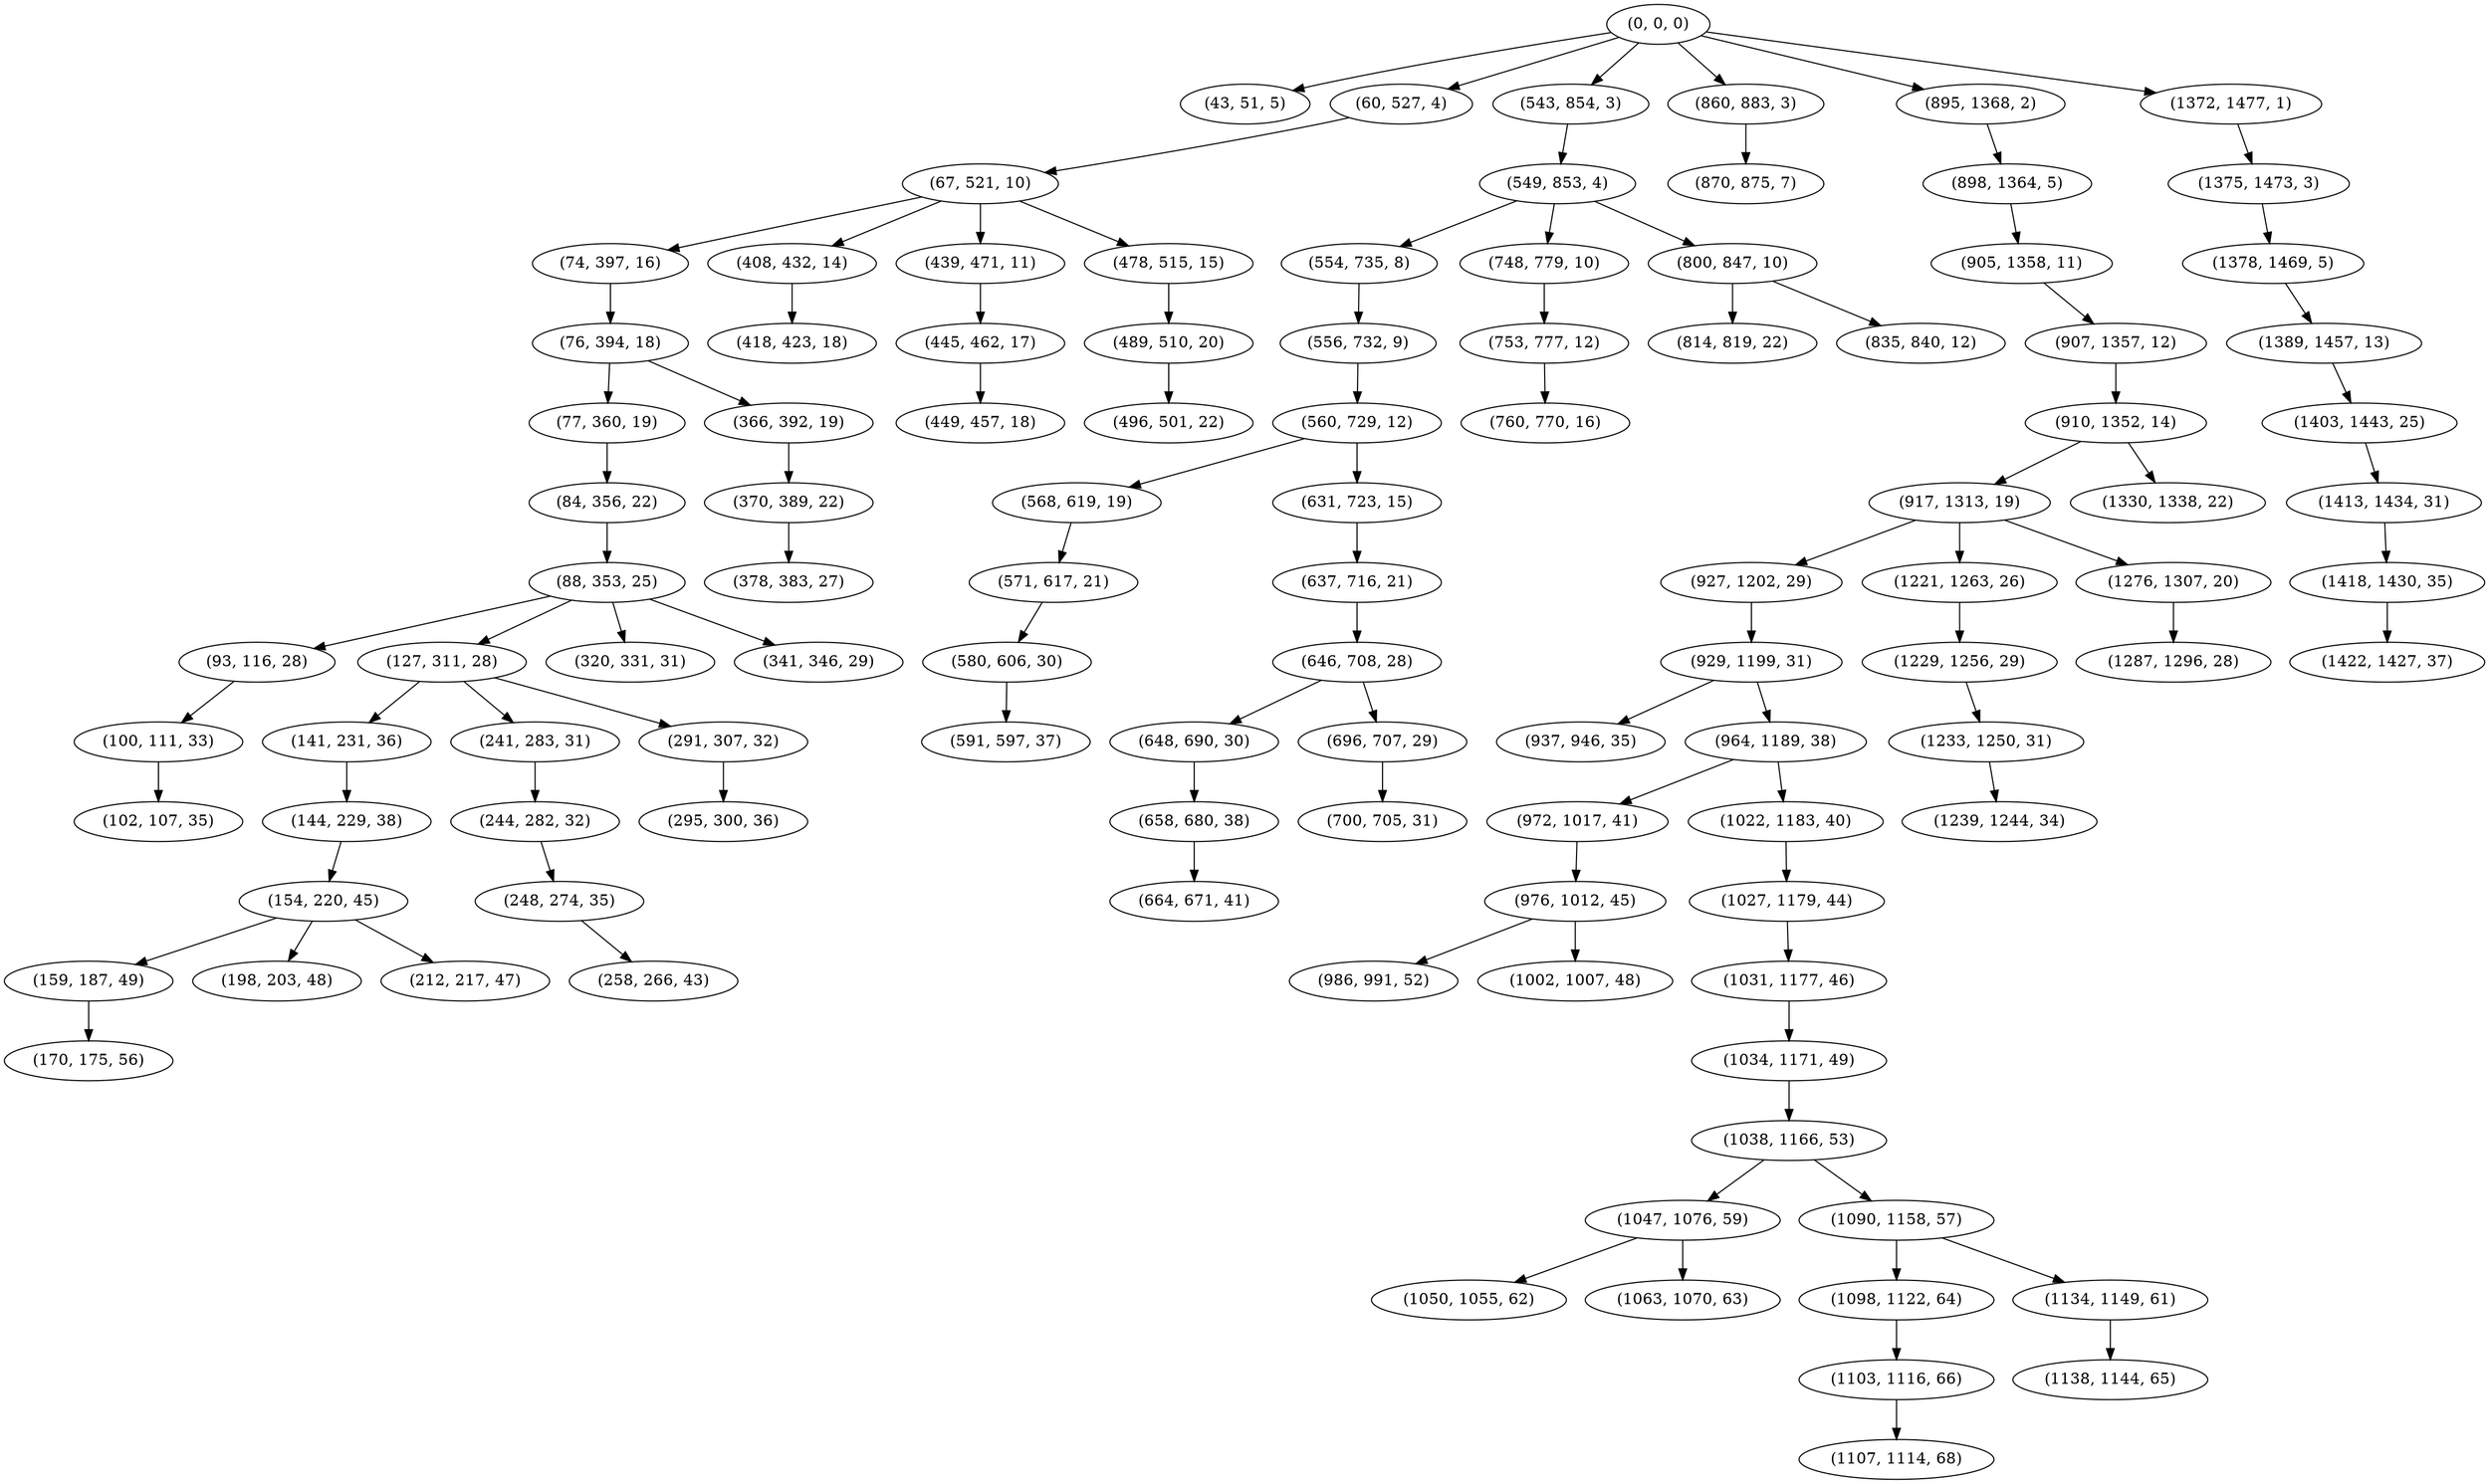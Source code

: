 digraph tree {
    "(0, 0, 0)";
    "(43, 51, 5)";
    "(60, 527, 4)";
    "(67, 521, 10)";
    "(74, 397, 16)";
    "(76, 394, 18)";
    "(77, 360, 19)";
    "(84, 356, 22)";
    "(88, 353, 25)";
    "(93, 116, 28)";
    "(100, 111, 33)";
    "(102, 107, 35)";
    "(127, 311, 28)";
    "(141, 231, 36)";
    "(144, 229, 38)";
    "(154, 220, 45)";
    "(159, 187, 49)";
    "(170, 175, 56)";
    "(198, 203, 48)";
    "(212, 217, 47)";
    "(241, 283, 31)";
    "(244, 282, 32)";
    "(248, 274, 35)";
    "(258, 266, 43)";
    "(291, 307, 32)";
    "(295, 300, 36)";
    "(320, 331, 31)";
    "(341, 346, 29)";
    "(366, 392, 19)";
    "(370, 389, 22)";
    "(378, 383, 27)";
    "(408, 432, 14)";
    "(418, 423, 18)";
    "(439, 471, 11)";
    "(445, 462, 17)";
    "(449, 457, 18)";
    "(478, 515, 15)";
    "(489, 510, 20)";
    "(496, 501, 22)";
    "(543, 854, 3)";
    "(549, 853, 4)";
    "(554, 735, 8)";
    "(556, 732, 9)";
    "(560, 729, 12)";
    "(568, 619, 19)";
    "(571, 617, 21)";
    "(580, 606, 30)";
    "(591, 597, 37)";
    "(631, 723, 15)";
    "(637, 716, 21)";
    "(646, 708, 28)";
    "(648, 690, 30)";
    "(658, 680, 38)";
    "(664, 671, 41)";
    "(696, 707, 29)";
    "(700, 705, 31)";
    "(748, 779, 10)";
    "(753, 777, 12)";
    "(760, 770, 16)";
    "(800, 847, 10)";
    "(814, 819, 22)";
    "(835, 840, 12)";
    "(860, 883, 3)";
    "(870, 875, 7)";
    "(895, 1368, 2)";
    "(898, 1364, 5)";
    "(905, 1358, 11)";
    "(907, 1357, 12)";
    "(910, 1352, 14)";
    "(917, 1313, 19)";
    "(927, 1202, 29)";
    "(929, 1199, 31)";
    "(937, 946, 35)";
    "(964, 1189, 38)";
    "(972, 1017, 41)";
    "(976, 1012, 45)";
    "(986, 991, 52)";
    "(1002, 1007, 48)";
    "(1022, 1183, 40)";
    "(1027, 1179, 44)";
    "(1031, 1177, 46)";
    "(1034, 1171, 49)";
    "(1038, 1166, 53)";
    "(1047, 1076, 59)";
    "(1050, 1055, 62)";
    "(1063, 1070, 63)";
    "(1090, 1158, 57)";
    "(1098, 1122, 64)";
    "(1103, 1116, 66)";
    "(1107, 1114, 68)";
    "(1134, 1149, 61)";
    "(1138, 1144, 65)";
    "(1221, 1263, 26)";
    "(1229, 1256, 29)";
    "(1233, 1250, 31)";
    "(1239, 1244, 34)";
    "(1276, 1307, 20)";
    "(1287, 1296, 28)";
    "(1330, 1338, 22)";
    "(1372, 1477, 1)";
    "(1375, 1473, 3)";
    "(1378, 1469, 5)";
    "(1389, 1457, 13)";
    "(1403, 1443, 25)";
    "(1413, 1434, 31)";
    "(1418, 1430, 35)";
    "(1422, 1427, 37)";
    "(0, 0, 0)" -> "(43, 51, 5)";
    "(0, 0, 0)" -> "(60, 527, 4)";
    "(0, 0, 0)" -> "(543, 854, 3)";
    "(0, 0, 0)" -> "(860, 883, 3)";
    "(0, 0, 0)" -> "(895, 1368, 2)";
    "(0, 0, 0)" -> "(1372, 1477, 1)";
    "(60, 527, 4)" -> "(67, 521, 10)";
    "(67, 521, 10)" -> "(74, 397, 16)";
    "(67, 521, 10)" -> "(408, 432, 14)";
    "(67, 521, 10)" -> "(439, 471, 11)";
    "(67, 521, 10)" -> "(478, 515, 15)";
    "(74, 397, 16)" -> "(76, 394, 18)";
    "(76, 394, 18)" -> "(77, 360, 19)";
    "(76, 394, 18)" -> "(366, 392, 19)";
    "(77, 360, 19)" -> "(84, 356, 22)";
    "(84, 356, 22)" -> "(88, 353, 25)";
    "(88, 353, 25)" -> "(93, 116, 28)";
    "(88, 353, 25)" -> "(127, 311, 28)";
    "(88, 353, 25)" -> "(320, 331, 31)";
    "(88, 353, 25)" -> "(341, 346, 29)";
    "(93, 116, 28)" -> "(100, 111, 33)";
    "(100, 111, 33)" -> "(102, 107, 35)";
    "(127, 311, 28)" -> "(141, 231, 36)";
    "(127, 311, 28)" -> "(241, 283, 31)";
    "(127, 311, 28)" -> "(291, 307, 32)";
    "(141, 231, 36)" -> "(144, 229, 38)";
    "(144, 229, 38)" -> "(154, 220, 45)";
    "(154, 220, 45)" -> "(159, 187, 49)";
    "(154, 220, 45)" -> "(198, 203, 48)";
    "(154, 220, 45)" -> "(212, 217, 47)";
    "(159, 187, 49)" -> "(170, 175, 56)";
    "(241, 283, 31)" -> "(244, 282, 32)";
    "(244, 282, 32)" -> "(248, 274, 35)";
    "(248, 274, 35)" -> "(258, 266, 43)";
    "(291, 307, 32)" -> "(295, 300, 36)";
    "(366, 392, 19)" -> "(370, 389, 22)";
    "(370, 389, 22)" -> "(378, 383, 27)";
    "(408, 432, 14)" -> "(418, 423, 18)";
    "(439, 471, 11)" -> "(445, 462, 17)";
    "(445, 462, 17)" -> "(449, 457, 18)";
    "(478, 515, 15)" -> "(489, 510, 20)";
    "(489, 510, 20)" -> "(496, 501, 22)";
    "(543, 854, 3)" -> "(549, 853, 4)";
    "(549, 853, 4)" -> "(554, 735, 8)";
    "(549, 853, 4)" -> "(748, 779, 10)";
    "(549, 853, 4)" -> "(800, 847, 10)";
    "(554, 735, 8)" -> "(556, 732, 9)";
    "(556, 732, 9)" -> "(560, 729, 12)";
    "(560, 729, 12)" -> "(568, 619, 19)";
    "(560, 729, 12)" -> "(631, 723, 15)";
    "(568, 619, 19)" -> "(571, 617, 21)";
    "(571, 617, 21)" -> "(580, 606, 30)";
    "(580, 606, 30)" -> "(591, 597, 37)";
    "(631, 723, 15)" -> "(637, 716, 21)";
    "(637, 716, 21)" -> "(646, 708, 28)";
    "(646, 708, 28)" -> "(648, 690, 30)";
    "(646, 708, 28)" -> "(696, 707, 29)";
    "(648, 690, 30)" -> "(658, 680, 38)";
    "(658, 680, 38)" -> "(664, 671, 41)";
    "(696, 707, 29)" -> "(700, 705, 31)";
    "(748, 779, 10)" -> "(753, 777, 12)";
    "(753, 777, 12)" -> "(760, 770, 16)";
    "(800, 847, 10)" -> "(814, 819, 22)";
    "(800, 847, 10)" -> "(835, 840, 12)";
    "(860, 883, 3)" -> "(870, 875, 7)";
    "(895, 1368, 2)" -> "(898, 1364, 5)";
    "(898, 1364, 5)" -> "(905, 1358, 11)";
    "(905, 1358, 11)" -> "(907, 1357, 12)";
    "(907, 1357, 12)" -> "(910, 1352, 14)";
    "(910, 1352, 14)" -> "(917, 1313, 19)";
    "(910, 1352, 14)" -> "(1330, 1338, 22)";
    "(917, 1313, 19)" -> "(927, 1202, 29)";
    "(917, 1313, 19)" -> "(1221, 1263, 26)";
    "(917, 1313, 19)" -> "(1276, 1307, 20)";
    "(927, 1202, 29)" -> "(929, 1199, 31)";
    "(929, 1199, 31)" -> "(937, 946, 35)";
    "(929, 1199, 31)" -> "(964, 1189, 38)";
    "(964, 1189, 38)" -> "(972, 1017, 41)";
    "(964, 1189, 38)" -> "(1022, 1183, 40)";
    "(972, 1017, 41)" -> "(976, 1012, 45)";
    "(976, 1012, 45)" -> "(986, 991, 52)";
    "(976, 1012, 45)" -> "(1002, 1007, 48)";
    "(1022, 1183, 40)" -> "(1027, 1179, 44)";
    "(1027, 1179, 44)" -> "(1031, 1177, 46)";
    "(1031, 1177, 46)" -> "(1034, 1171, 49)";
    "(1034, 1171, 49)" -> "(1038, 1166, 53)";
    "(1038, 1166, 53)" -> "(1047, 1076, 59)";
    "(1038, 1166, 53)" -> "(1090, 1158, 57)";
    "(1047, 1076, 59)" -> "(1050, 1055, 62)";
    "(1047, 1076, 59)" -> "(1063, 1070, 63)";
    "(1090, 1158, 57)" -> "(1098, 1122, 64)";
    "(1090, 1158, 57)" -> "(1134, 1149, 61)";
    "(1098, 1122, 64)" -> "(1103, 1116, 66)";
    "(1103, 1116, 66)" -> "(1107, 1114, 68)";
    "(1134, 1149, 61)" -> "(1138, 1144, 65)";
    "(1221, 1263, 26)" -> "(1229, 1256, 29)";
    "(1229, 1256, 29)" -> "(1233, 1250, 31)";
    "(1233, 1250, 31)" -> "(1239, 1244, 34)";
    "(1276, 1307, 20)" -> "(1287, 1296, 28)";
    "(1372, 1477, 1)" -> "(1375, 1473, 3)";
    "(1375, 1473, 3)" -> "(1378, 1469, 5)";
    "(1378, 1469, 5)" -> "(1389, 1457, 13)";
    "(1389, 1457, 13)" -> "(1403, 1443, 25)";
    "(1403, 1443, 25)" -> "(1413, 1434, 31)";
    "(1413, 1434, 31)" -> "(1418, 1430, 35)";
    "(1418, 1430, 35)" -> "(1422, 1427, 37)";
}
